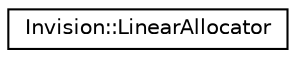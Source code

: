 digraph "Graphical Class Hierarchy"
{
 // LATEX_PDF_SIZE
  edge [fontname="Helvetica",fontsize="10",labelfontname="Helvetica",labelfontsize="10"];
  node [fontname="Helvetica",fontsize="10",shape=record];
  rankdir="LR";
  Node0 [label="Invision::LinearAllocator",height=0.2,width=0.4,color="black", fillcolor="white", style="filled",URL="$class_invision_1_1_linear_allocator.html",tooltip=" "];
}
